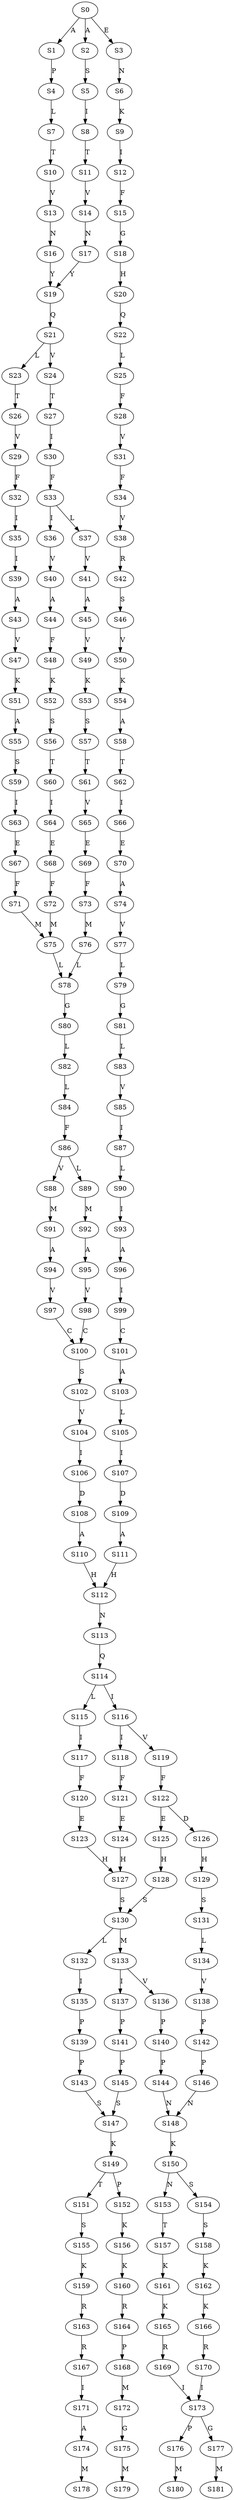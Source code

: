 strict digraph  {
	S0 -> S1 [ label = A ];
	S0 -> S2 [ label = A ];
	S0 -> S3 [ label = E ];
	S1 -> S4 [ label = P ];
	S2 -> S5 [ label = S ];
	S3 -> S6 [ label = N ];
	S4 -> S7 [ label = L ];
	S5 -> S8 [ label = I ];
	S6 -> S9 [ label = K ];
	S7 -> S10 [ label = T ];
	S8 -> S11 [ label = T ];
	S9 -> S12 [ label = I ];
	S10 -> S13 [ label = V ];
	S11 -> S14 [ label = V ];
	S12 -> S15 [ label = F ];
	S13 -> S16 [ label = N ];
	S14 -> S17 [ label = N ];
	S15 -> S18 [ label = G ];
	S16 -> S19 [ label = Y ];
	S17 -> S19 [ label = Y ];
	S18 -> S20 [ label = H ];
	S19 -> S21 [ label = Q ];
	S20 -> S22 [ label = Q ];
	S21 -> S23 [ label = L ];
	S21 -> S24 [ label = V ];
	S22 -> S25 [ label = L ];
	S23 -> S26 [ label = T ];
	S24 -> S27 [ label = T ];
	S25 -> S28 [ label = F ];
	S26 -> S29 [ label = V ];
	S27 -> S30 [ label = I ];
	S28 -> S31 [ label = V ];
	S29 -> S32 [ label = F ];
	S30 -> S33 [ label = F ];
	S31 -> S34 [ label = F ];
	S32 -> S35 [ label = I ];
	S33 -> S36 [ label = I ];
	S33 -> S37 [ label = L ];
	S34 -> S38 [ label = V ];
	S35 -> S39 [ label = I ];
	S36 -> S40 [ label = V ];
	S37 -> S41 [ label = V ];
	S38 -> S42 [ label = R ];
	S39 -> S43 [ label = A ];
	S40 -> S44 [ label = A ];
	S41 -> S45 [ label = A ];
	S42 -> S46 [ label = S ];
	S43 -> S47 [ label = V ];
	S44 -> S48 [ label = F ];
	S45 -> S49 [ label = V ];
	S46 -> S50 [ label = V ];
	S47 -> S51 [ label = K ];
	S48 -> S52 [ label = K ];
	S49 -> S53 [ label = K ];
	S50 -> S54 [ label = K ];
	S51 -> S55 [ label = A ];
	S52 -> S56 [ label = S ];
	S53 -> S57 [ label = S ];
	S54 -> S58 [ label = A ];
	S55 -> S59 [ label = S ];
	S56 -> S60 [ label = T ];
	S57 -> S61 [ label = T ];
	S58 -> S62 [ label = T ];
	S59 -> S63 [ label = I ];
	S60 -> S64 [ label = I ];
	S61 -> S65 [ label = V ];
	S62 -> S66 [ label = I ];
	S63 -> S67 [ label = E ];
	S64 -> S68 [ label = E ];
	S65 -> S69 [ label = E ];
	S66 -> S70 [ label = E ];
	S67 -> S71 [ label = F ];
	S68 -> S72 [ label = F ];
	S69 -> S73 [ label = F ];
	S70 -> S74 [ label = A ];
	S71 -> S75 [ label = M ];
	S72 -> S75 [ label = M ];
	S73 -> S76 [ label = M ];
	S74 -> S77 [ label = V ];
	S75 -> S78 [ label = L ];
	S76 -> S78 [ label = L ];
	S77 -> S79 [ label = L ];
	S78 -> S80 [ label = G ];
	S79 -> S81 [ label = G ];
	S80 -> S82 [ label = L ];
	S81 -> S83 [ label = L ];
	S82 -> S84 [ label = L ];
	S83 -> S85 [ label = V ];
	S84 -> S86 [ label = F ];
	S85 -> S87 [ label = I ];
	S86 -> S88 [ label = V ];
	S86 -> S89 [ label = L ];
	S87 -> S90 [ label = L ];
	S88 -> S91 [ label = M ];
	S89 -> S92 [ label = M ];
	S90 -> S93 [ label = I ];
	S91 -> S94 [ label = A ];
	S92 -> S95 [ label = A ];
	S93 -> S96 [ label = A ];
	S94 -> S97 [ label = V ];
	S95 -> S98 [ label = V ];
	S96 -> S99 [ label = I ];
	S97 -> S100 [ label = C ];
	S98 -> S100 [ label = C ];
	S99 -> S101 [ label = C ];
	S100 -> S102 [ label = S ];
	S101 -> S103 [ label = A ];
	S102 -> S104 [ label = V ];
	S103 -> S105 [ label = L ];
	S104 -> S106 [ label = I ];
	S105 -> S107 [ label = I ];
	S106 -> S108 [ label = D ];
	S107 -> S109 [ label = D ];
	S108 -> S110 [ label = A ];
	S109 -> S111 [ label = A ];
	S110 -> S112 [ label = H ];
	S111 -> S112 [ label = H ];
	S112 -> S113 [ label = N ];
	S113 -> S114 [ label = Q ];
	S114 -> S115 [ label = L ];
	S114 -> S116 [ label = I ];
	S115 -> S117 [ label = I ];
	S116 -> S118 [ label = I ];
	S116 -> S119 [ label = V ];
	S117 -> S120 [ label = F ];
	S118 -> S121 [ label = F ];
	S119 -> S122 [ label = F ];
	S120 -> S123 [ label = E ];
	S121 -> S124 [ label = E ];
	S122 -> S125 [ label = E ];
	S122 -> S126 [ label = D ];
	S123 -> S127 [ label = H ];
	S124 -> S127 [ label = H ];
	S125 -> S128 [ label = H ];
	S126 -> S129 [ label = H ];
	S127 -> S130 [ label = S ];
	S128 -> S130 [ label = S ];
	S129 -> S131 [ label = S ];
	S130 -> S132 [ label = L ];
	S130 -> S133 [ label = M ];
	S131 -> S134 [ label = L ];
	S132 -> S135 [ label = I ];
	S133 -> S136 [ label = V ];
	S133 -> S137 [ label = I ];
	S134 -> S138 [ label = V ];
	S135 -> S139 [ label = P ];
	S136 -> S140 [ label = P ];
	S137 -> S141 [ label = P ];
	S138 -> S142 [ label = P ];
	S139 -> S143 [ label = P ];
	S140 -> S144 [ label = P ];
	S141 -> S145 [ label = P ];
	S142 -> S146 [ label = P ];
	S143 -> S147 [ label = S ];
	S144 -> S148 [ label = N ];
	S145 -> S147 [ label = S ];
	S146 -> S148 [ label = N ];
	S147 -> S149 [ label = K ];
	S148 -> S150 [ label = K ];
	S149 -> S151 [ label = T ];
	S149 -> S152 [ label = P ];
	S150 -> S153 [ label = N ];
	S150 -> S154 [ label = S ];
	S151 -> S155 [ label = S ];
	S152 -> S156 [ label = K ];
	S153 -> S157 [ label = T ];
	S154 -> S158 [ label = S ];
	S155 -> S159 [ label = K ];
	S156 -> S160 [ label = K ];
	S157 -> S161 [ label = K ];
	S158 -> S162 [ label = K ];
	S159 -> S163 [ label = R ];
	S160 -> S164 [ label = R ];
	S161 -> S165 [ label = K ];
	S162 -> S166 [ label = K ];
	S163 -> S167 [ label = R ];
	S164 -> S168 [ label = P ];
	S165 -> S169 [ label = R ];
	S166 -> S170 [ label = R ];
	S167 -> S171 [ label = I ];
	S168 -> S172 [ label = M ];
	S169 -> S173 [ label = I ];
	S170 -> S173 [ label = I ];
	S171 -> S174 [ label = A ];
	S172 -> S175 [ label = G ];
	S173 -> S176 [ label = P ];
	S173 -> S177 [ label = G ];
	S174 -> S178 [ label = M ];
	S175 -> S179 [ label = M ];
	S176 -> S180 [ label = M ];
	S177 -> S181 [ label = M ];
}
